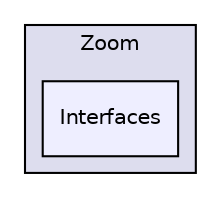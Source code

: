 digraph "MediaMotion/Assets/Scripts/Modules/Components/Zoom/Interfaces" {
  compound=true
  node [ fontsize="10", fontname="Helvetica"];
  edge [ labelfontsize="10", labelfontname="Helvetica"];
  subgraph clusterdir_95cface637eb2a14457b68f749f61cfd {
    graph [ bgcolor="#ddddee", pencolor="black", label="Zoom" fontname="Helvetica", fontsize="10", URL="dir_95cface637eb2a14457b68f749f61cfd.html"]
  dir_9fe13e1ebc66e2aee2edaa383fa64e62 [shape=box, label="Interfaces", style="filled", fillcolor="#eeeeff", pencolor="black", URL="dir_9fe13e1ebc66e2aee2edaa383fa64e62.html"];
  }
}
